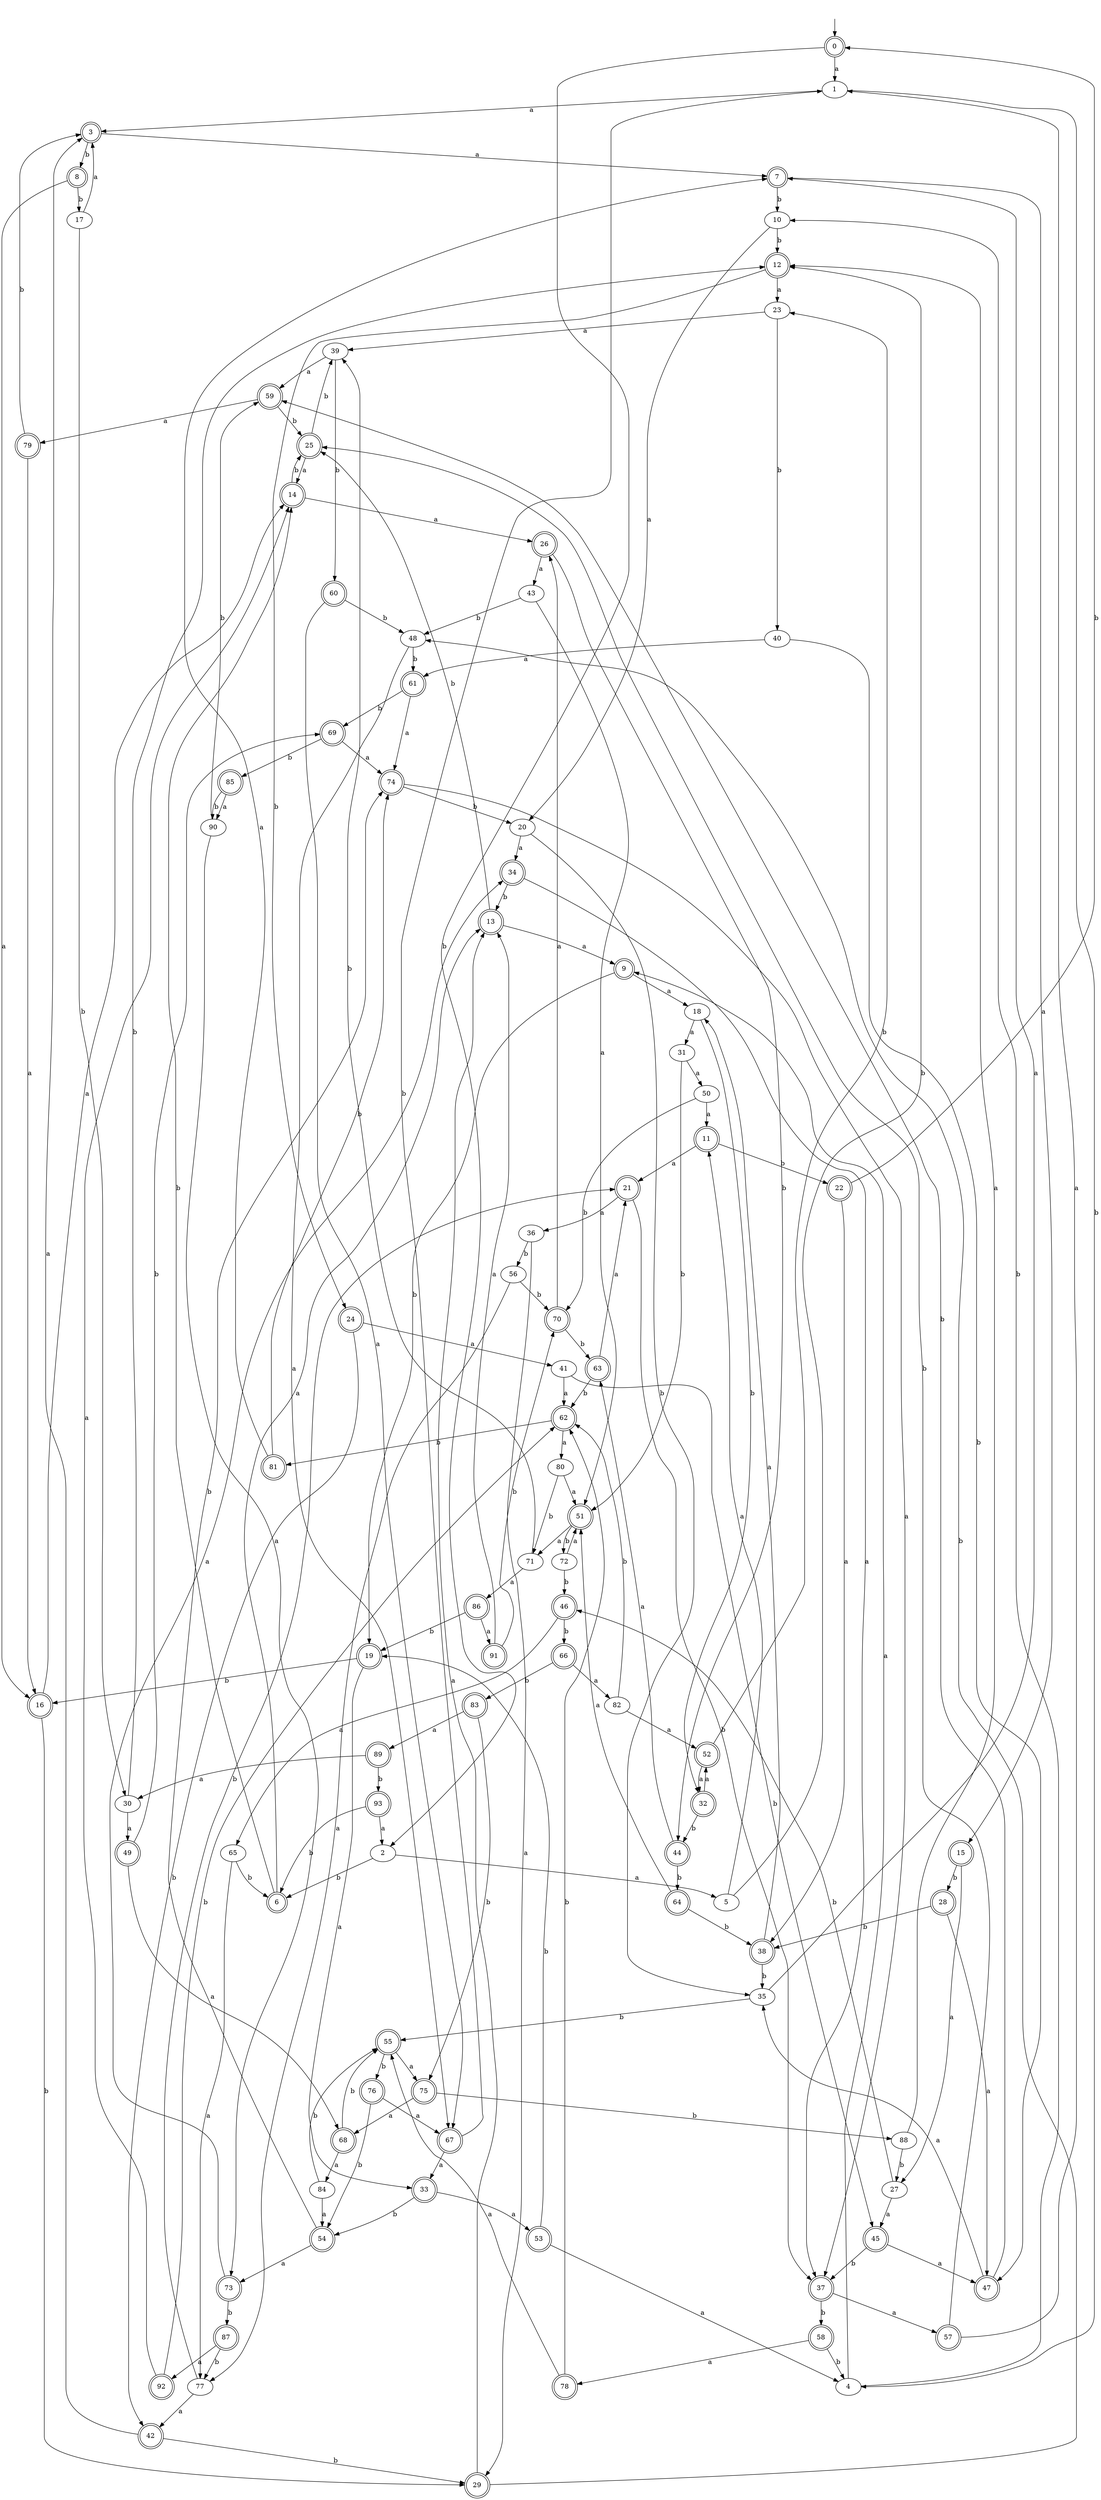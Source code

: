 digraph RandomDFA {
  __start0 [label="", shape=none];
  __start0 -> 0 [label=""];
  0 [shape=circle] [shape=doublecircle]
  0 -> 1 [label="a"]
  0 -> 2 [label="b"]
  1
  1 -> 3 [label="a"]
  1 -> 4 [label="b"]
  2
  2 -> 5 [label="a"]
  2 -> 6 [label="b"]
  3 [shape=doublecircle]
  3 -> 7 [label="a"]
  3 -> 8 [label="b"]
  4
  4 -> 9 [label="a"]
  4 -> 10 [label="b"]
  5
  5 -> 11 [label="a"]
  5 -> 12 [label="b"]
  6 [shape=doublecircle]
  6 -> 13 [label="a"]
  6 -> 14 [label="b"]
  7 [shape=doublecircle]
  7 -> 15 [label="a"]
  7 -> 10 [label="b"]
  8 [shape=doublecircle]
  8 -> 16 [label="a"]
  8 -> 17 [label="b"]
  9 [shape=doublecircle]
  9 -> 18 [label="a"]
  9 -> 19 [label="b"]
  10
  10 -> 20 [label="a"]
  10 -> 12 [label="b"]
  11 [shape=doublecircle]
  11 -> 21 [label="a"]
  11 -> 22 [label="b"]
  12 [shape=doublecircle]
  12 -> 23 [label="a"]
  12 -> 24 [label="b"]
  13 [shape=doublecircle]
  13 -> 9 [label="a"]
  13 -> 25 [label="b"]
  14 [shape=doublecircle]
  14 -> 26 [label="a"]
  14 -> 25 [label="b"]
  15 [shape=doublecircle]
  15 -> 27 [label="a"]
  15 -> 28 [label="b"]
  16 [shape=doublecircle]
  16 -> 14 [label="a"]
  16 -> 29 [label="b"]
  17
  17 -> 3 [label="a"]
  17 -> 30 [label="b"]
  18
  18 -> 31 [label="a"]
  18 -> 32 [label="b"]
  19 [shape=doublecircle]
  19 -> 33 [label="a"]
  19 -> 16 [label="b"]
  20
  20 -> 34 [label="a"]
  20 -> 35 [label="b"]
  21 [shape=doublecircle]
  21 -> 36 [label="a"]
  21 -> 37 [label="b"]
  22 [shape=doublecircle]
  22 -> 38 [label="a"]
  22 -> 0 [label="b"]
  23
  23 -> 39 [label="a"]
  23 -> 40 [label="b"]
  24 [shape=doublecircle]
  24 -> 41 [label="a"]
  24 -> 42 [label="b"]
  25 [shape=doublecircle]
  25 -> 14 [label="a"]
  25 -> 39 [label="b"]
  26 [shape=doublecircle]
  26 -> 43 [label="a"]
  26 -> 44 [label="b"]
  27
  27 -> 45 [label="a"]
  27 -> 46 [label="b"]
  28 [shape=doublecircle]
  28 -> 47 [label="a"]
  28 -> 38 [label="b"]
  29 [shape=doublecircle]
  29 -> 13 [label="a"]
  29 -> 48 [label="b"]
  30
  30 -> 49 [label="a"]
  30 -> 12 [label="b"]
  31
  31 -> 50 [label="a"]
  31 -> 51 [label="b"]
  32 [shape=doublecircle]
  32 -> 52 [label="a"]
  32 -> 44 [label="b"]
  33 [shape=doublecircle]
  33 -> 53 [label="a"]
  33 -> 54 [label="b"]
  34 [shape=doublecircle]
  34 -> 37 [label="a"]
  34 -> 13 [label="b"]
  35
  35 -> 7 [label="a"]
  35 -> 55 [label="b"]
  36
  36 -> 29 [label="a"]
  36 -> 56 [label="b"]
  37 [shape=doublecircle]
  37 -> 57 [label="a"]
  37 -> 58 [label="b"]
  38 [shape=doublecircle]
  38 -> 18 [label="a"]
  38 -> 35 [label="b"]
  39
  39 -> 59 [label="a"]
  39 -> 60 [label="b"]
  40
  40 -> 61 [label="a"]
  40 -> 47 [label="b"]
  41
  41 -> 62 [label="a"]
  41 -> 45 [label="b"]
  42 [shape=doublecircle]
  42 -> 3 [label="a"]
  42 -> 29 [label="b"]
  43
  43 -> 51 [label="a"]
  43 -> 48 [label="b"]
  44 [shape=doublecircle]
  44 -> 63 [label="a"]
  44 -> 64 [label="b"]
  45 [shape=doublecircle]
  45 -> 47 [label="a"]
  45 -> 37 [label="b"]
  46 [shape=doublecircle]
  46 -> 65 [label="a"]
  46 -> 66 [label="b"]
  47 [shape=doublecircle]
  47 -> 35 [label="a"]
  47 -> 59 [label="b"]
  48
  48 -> 67 [label="a"]
  48 -> 61 [label="b"]
  49 [shape=doublecircle]
  49 -> 68 [label="a"]
  49 -> 69 [label="b"]
  50
  50 -> 11 [label="a"]
  50 -> 70 [label="b"]
  51 [shape=doublecircle]
  51 -> 71 [label="a"]
  51 -> 72 [label="b"]
  52 [shape=doublecircle]
  52 -> 32 [label="a"]
  52 -> 23 [label="b"]
  53 [shape=doublecircle]
  53 -> 4 [label="a"]
  53 -> 19 [label="b"]
  54 [shape=doublecircle]
  54 -> 73 [label="a"]
  54 -> 74 [label="b"]
  55 [shape=doublecircle]
  55 -> 75 [label="a"]
  55 -> 76 [label="b"]
  56
  56 -> 77 [label="a"]
  56 -> 70 [label="b"]
  57 [shape=doublecircle]
  57 -> 1 [label="a"]
  57 -> 25 [label="b"]
  58 [shape=doublecircle]
  58 -> 78 [label="a"]
  58 -> 4 [label="b"]
  59 [shape=doublecircle]
  59 -> 79 [label="a"]
  59 -> 25 [label="b"]
  60 [shape=doublecircle]
  60 -> 67 [label="a"]
  60 -> 48 [label="b"]
  61 [shape=doublecircle]
  61 -> 74 [label="a"]
  61 -> 69 [label="b"]
  62 [shape=doublecircle]
  62 -> 80 [label="a"]
  62 -> 81 [label="b"]
  63 [shape=doublecircle]
  63 -> 21 [label="a"]
  63 -> 62 [label="b"]
  64 [shape=doublecircle]
  64 -> 51 [label="a"]
  64 -> 38 [label="b"]
  65
  65 -> 77 [label="a"]
  65 -> 6 [label="b"]
  66 [shape=doublecircle]
  66 -> 82 [label="a"]
  66 -> 83 [label="b"]
  67 [shape=doublecircle]
  67 -> 33 [label="a"]
  67 -> 1 [label="b"]
  68 [shape=doublecircle]
  68 -> 84 [label="a"]
  68 -> 55 [label="b"]
  69 [shape=doublecircle]
  69 -> 74 [label="a"]
  69 -> 85 [label="b"]
  70 [shape=doublecircle]
  70 -> 26 [label="a"]
  70 -> 63 [label="b"]
  71
  71 -> 86 [label="a"]
  71 -> 39 [label="b"]
  72
  72 -> 51 [label="a"]
  72 -> 46 [label="b"]
  73 [shape=doublecircle]
  73 -> 34 [label="a"]
  73 -> 87 [label="b"]
  74 [shape=doublecircle]
  74 -> 37 [label="a"]
  74 -> 20 [label="b"]
  75 [shape=doublecircle]
  75 -> 68 [label="a"]
  75 -> 88 [label="b"]
  76 [shape=doublecircle]
  76 -> 67 [label="a"]
  76 -> 54 [label="b"]
  77
  77 -> 42 [label="a"]
  77 -> 21 [label="b"]
  78 [shape=doublecircle]
  78 -> 55 [label="a"]
  78 -> 62 [label="b"]
  79 [shape=doublecircle]
  79 -> 16 [label="a"]
  79 -> 3 [label="b"]
  80
  80 -> 51 [label="a"]
  80 -> 71 [label="b"]
  81 [shape=doublecircle]
  81 -> 7 [label="a"]
  81 -> 74 [label="b"]
  82
  82 -> 52 [label="a"]
  82 -> 62 [label="b"]
  83 [shape=doublecircle]
  83 -> 89 [label="a"]
  83 -> 75 [label="b"]
  84
  84 -> 54 [label="a"]
  84 -> 55 [label="b"]
  85 [shape=doublecircle]
  85 -> 90 [label="a"]
  85 -> 90 [label="b"]
  86 [shape=doublecircle]
  86 -> 91 [label="a"]
  86 -> 19 [label="b"]
  87 [shape=doublecircle]
  87 -> 92 [label="a"]
  87 -> 77 [label="b"]
  88
  88 -> 12 [label="a"]
  88 -> 27 [label="b"]
  89 [shape=doublecircle]
  89 -> 30 [label="a"]
  89 -> 93 [label="b"]
  90
  90 -> 73 [label="a"]
  90 -> 59 [label="b"]
  91 [shape=doublecircle]
  91 -> 13 [label="a"]
  91 -> 70 [label="b"]
  92 [shape=doublecircle]
  92 -> 14 [label="a"]
  92 -> 62 [label="b"]
  93 [shape=doublecircle]
  93 -> 2 [label="a"]
  93 -> 6 [label="b"]
}
